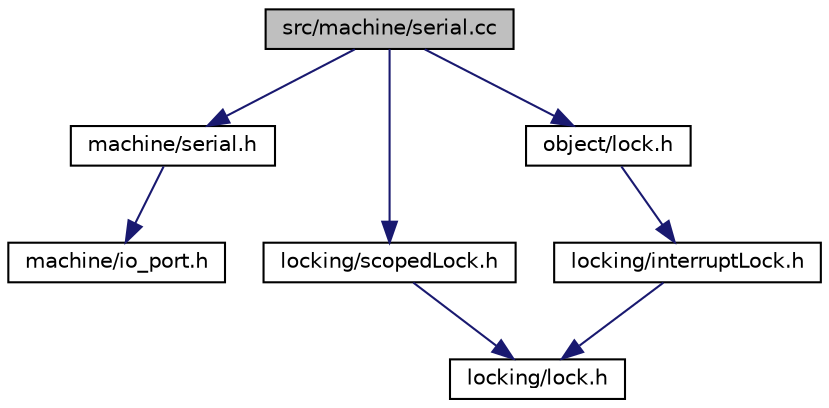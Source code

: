 digraph "src/machine/serial.cc"
{
  bgcolor="transparent";
  edge [fontname="Helvetica",fontsize="10",labelfontname="Helvetica",labelfontsize="10"];
  node [fontname="Helvetica",fontsize="10",shape=record];
  Node1 [label="src/machine/serial.cc",height=0.2,width=0.4,color="black", fillcolor="grey75", style="filled", fontcolor="black"];
  Node1 -> Node2 [color="midnightblue",fontsize="10",style="solid",fontname="Helvetica"];
  Node2 [label="machine/serial.h",height=0.2,width=0.4,color="black",URL="$serial_8h.html"];
  Node2 -> Node3 [color="midnightblue",fontsize="10",style="solid",fontname="Helvetica"];
  Node3 [label="machine/io_port.h",height=0.2,width=0.4,color="black",URL="$io__port_8h.html"];
  Node1 -> Node4 [color="midnightblue",fontsize="10",style="solid",fontname="Helvetica"];
  Node4 [label="locking/scopedLock.h",height=0.2,width=0.4,color="black",URL="$scopedLock_8h.html"];
  Node4 -> Node5 [color="midnightblue",fontsize="10",style="solid",fontname="Helvetica"];
  Node5 [label="locking/lock.h",height=0.2,width=0.4,color="black",URL="$locking_2lock_8h.html"];
  Node1 -> Node6 [color="midnightblue",fontsize="10",style="solid",fontname="Helvetica"];
  Node6 [label="object/lock.h",height=0.2,width=0.4,color="black",URL="$object_2lock_8h.html"];
  Node6 -> Node7 [color="midnightblue",fontsize="10",style="solid",fontname="Helvetica"];
  Node7 [label="locking/interruptLock.h",height=0.2,width=0.4,color="black",URL="$interruptLock_8h.html"];
  Node7 -> Node5 [color="midnightblue",fontsize="10",style="solid",fontname="Helvetica"];
}
